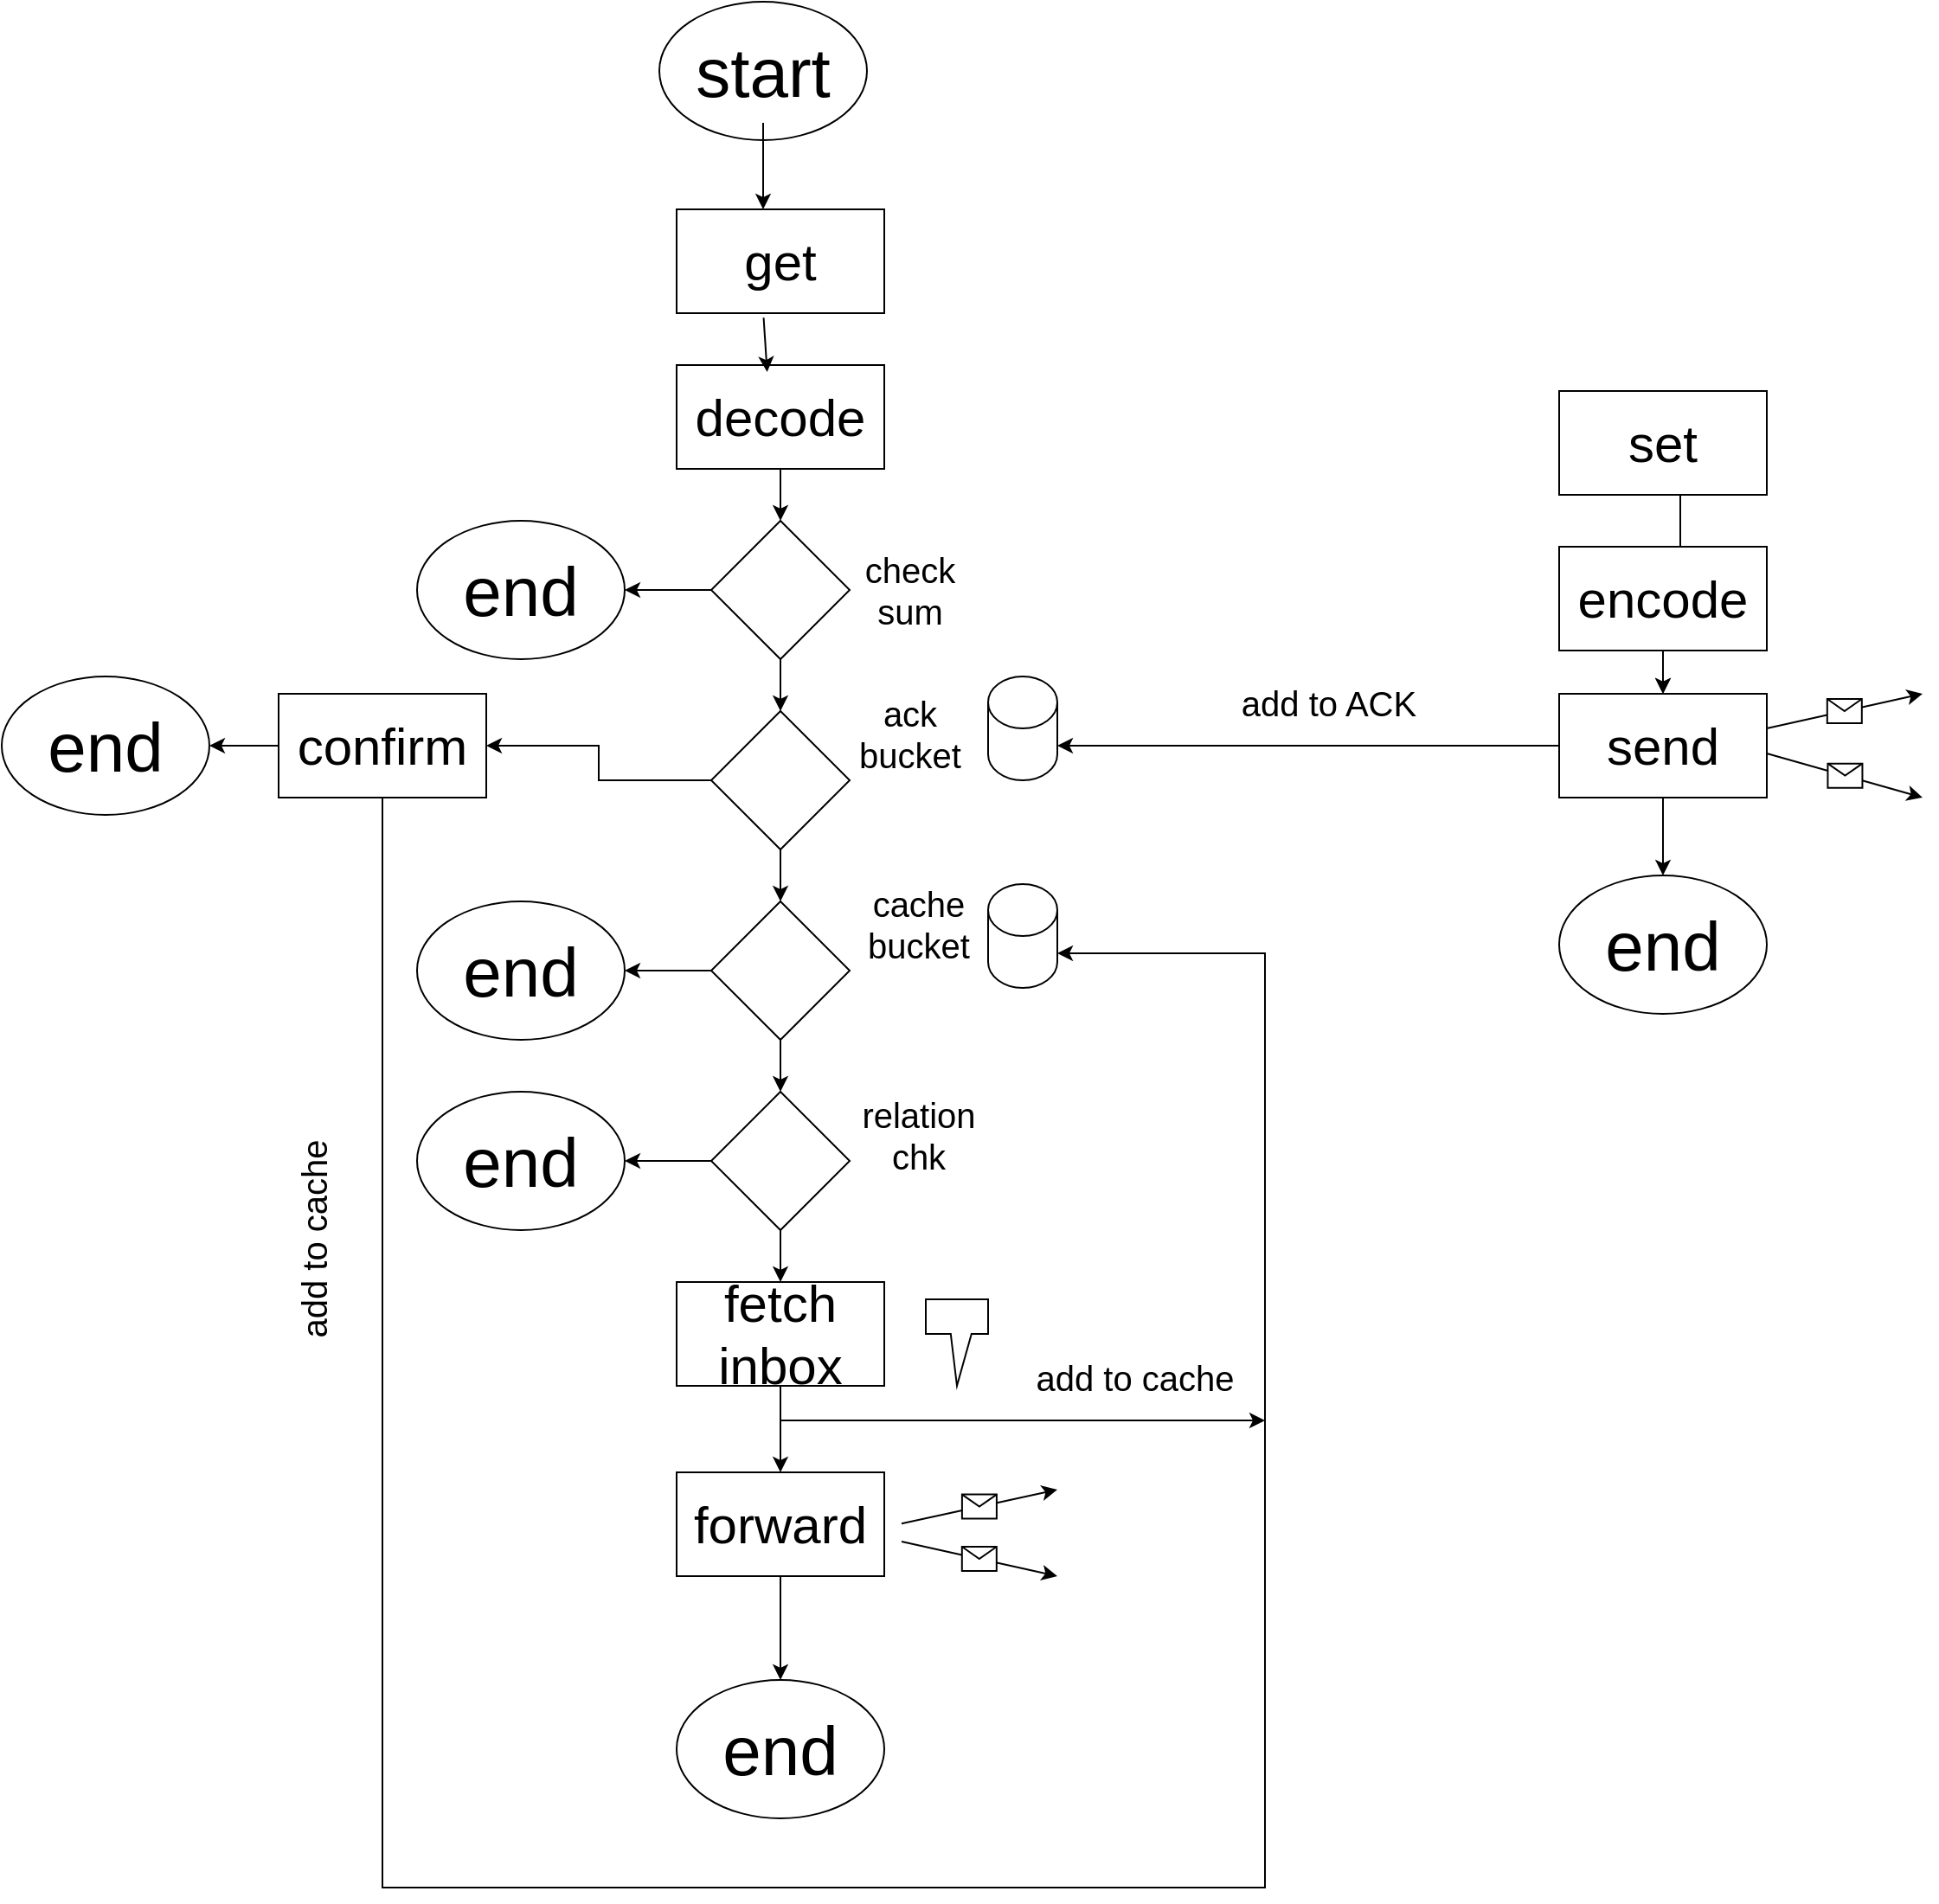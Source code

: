 <mxfile version="26.1.3">
  <diagram id="C5RBs43oDa-KdzZeNtuy" name="Page-1">
    <mxGraphModel dx="1827" dy="481" grid="1" gridSize="10" guides="1" tooltips="1" connect="1" arrows="1" fold="1" page="1" pageScale="1" pageWidth="827" pageHeight="1169" math="0" shadow="0">
      <root>
        <mxCell id="WIyWlLk6GJQsqaUBKTNV-0" />
        <mxCell id="WIyWlLk6GJQsqaUBKTNV-1" parent="WIyWlLk6GJQsqaUBKTNV-0" />
        <mxCell id="deosc8CdUkbicf_GpzMJ-0" value="&lt;font style=&quot;font-size: 40px;&quot;&gt;start&lt;/font&gt;" style="ellipse;whiteSpace=wrap;html=1;" vertex="1" parent="WIyWlLk6GJQsqaUBKTNV-1">
          <mxGeometry x="260" width="120" height="80" as="geometry" />
        </mxCell>
        <mxCell id="deosc8CdUkbicf_GpzMJ-1" value="&lt;font style=&quot;font-size: 30px;&quot;&gt;decode&lt;/font&gt;" style="rounded=0;whiteSpace=wrap;html=1;" vertex="1" parent="WIyWlLk6GJQsqaUBKTNV-1">
          <mxGeometry x="270" y="210" width="120" height="60" as="geometry" />
        </mxCell>
        <mxCell id="deosc8CdUkbicf_GpzMJ-2" value="&lt;font style=&quot;font-size: 30px;&quot;&gt;get&lt;/font&gt;" style="rounded=0;whiteSpace=wrap;html=1;" vertex="1" parent="WIyWlLk6GJQsqaUBKTNV-1">
          <mxGeometry x="270" y="120" width="120" height="60" as="geometry" />
        </mxCell>
        <mxCell id="deosc8CdUkbicf_GpzMJ-43" value="" style="edgeStyle=orthogonalEdgeStyle;rounded=0;orthogonalLoop=1;jettySize=auto;html=1;" edge="1" parent="WIyWlLk6GJQsqaUBKTNV-1" source="deosc8CdUkbicf_GpzMJ-3" target="deosc8CdUkbicf_GpzMJ-41">
          <mxGeometry relative="1" as="geometry" />
        </mxCell>
        <mxCell id="deosc8CdUkbicf_GpzMJ-3" value="" style="rhombus;whiteSpace=wrap;html=1;" vertex="1" parent="WIyWlLk6GJQsqaUBKTNV-1">
          <mxGeometry x="290" y="630" width="80" height="80" as="geometry" />
        </mxCell>
        <mxCell id="deosc8CdUkbicf_GpzMJ-42" value="" style="edgeStyle=orthogonalEdgeStyle;rounded=0;orthogonalLoop=1;jettySize=auto;html=1;" edge="1" parent="WIyWlLk6GJQsqaUBKTNV-1" source="deosc8CdUkbicf_GpzMJ-4" target="deosc8CdUkbicf_GpzMJ-40">
          <mxGeometry relative="1" as="geometry" />
        </mxCell>
        <mxCell id="deosc8CdUkbicf_GpzMJ-4" value="" style="rhombus;whiteSpace=wrap;html=1;" vertex="1" parent="WIyWlLk6GJQsqaUBKTNV-1">
          <mxGeometry x="290" y="520" width="80" height="80" as="geometry" />
        </mxCell>
        <mxCell id="deosc8CdUkbicf_GpzMJ-45" value="" style="edgeStyle=orthogonalEdgeStyle;rounded=0;orthogonalLoop=1;jettySize=auto;html=1;" edge="1" parent="WIyWlLk6GJQsqaUBKTNV-1" source="deosc8CdUkbicf_GpzMJ-5" target="deosc8CdUkbicf_GpzMJ-44">
          <mxGeometry relative="1" as="geometry" />
        </mxCell>
        <mxCell id="deosc8CdUkbicf_GpzMJ-5" value="" style="rhombus;whiteSpace=wrap;html=1;" vertex="1" parent="WIyWlLk6GJQsqaUBKTNV-1">
          <mxGeometry x="290" y="410" width="80" height="80" as="geometry" />
        </mxCell>
        <mxCell id="deosc8CdUkbicf_GpzMJ-38" style="edgeStyle=orthogonalEdgeStyle;rounded=0;orthogonalLoop=1;jettySize=auto;html=1;" edge="1" parent="WIyWlLk6GJQsqaUBKTNV-1" source="deosc8CdUkbicf_GpzMJ-6" target="deosc8CdUkbicf_GpzMJ-39">
          <mxGeometry relative="1" as="geometry">
            <mxPoint x="250" y="340" as="targetPoint" />
          </mxGeometry>
        </mxCell>
        <mxCell id="deosc8CdUkbicf_GpzMJ-6" value="" style="rhombus;whiteSpace=wrap;html=1;" vertex="1" parent="WIyWlLk6GJQsqaUBKTNV-1">
          <mxGeometry x="290" y="300" width="80" height="80" as="geometry" />
        </mxCell>
        <mxCell id="deosc8CdUkbicf_GpzMJ-8" value="&lt;font style=&quot;font-size: 30px;&quot;&gt;fetch inbox&lt;/font&gt;" style="rounded=0;whiteSpace=wrap;html=1;" vertex="1" parent="WIyWlLk6GJQsqaUBKTNV-1">
          <mxGeometry x="270" y="740" width="120" height="60" as="geometry" />
        </mxCell>
        <mxCell id="deosc8CdUkbicf_GpzMJ-9" value="&lt;font style=&quot;font-size: 30px;&quot;&gt;forward&lt;/font&gt;" style="rounded=0;whiteSpace=wrap;html=1;" vertex="1" parent="WIyWlLk6GJQsqaUBKTNV-1">
          <mxGeometry x="270" y="850" width="120" height="60" as="geometry" />
        </mxCell>
        <mxCell id="deosc8CdUkbicf_GpzMJ-14" value="&lt;font style=&quot;font-size: 40px;&quot;&gt;end&lt;/font&gt;" style="ellipse;whiteSpace=wrap;html=1;" vertex="1" parent="WIyWlLk6GJQsqaUBKTNV-1">
          <mxGeometry x="270" y="970" width="120" height="80" as="geometry" />
        </mxCell>
        <mxCell id="deosc8CdUkbicf_GpzMJ-18" value="" style="endArrow=classic;html=1;rounded=0;" edge="1" parent="WIyWlLk6GJQsqaUBKTNV-1">
          <mxGeometry width="50" height="50" relative="1" as="geometry">
            <mxPoint x="320" y="70" as="sourcePoint" />
            <mxPoint x="320" y="120" as="targetPoint" />
          </mxGeometry>
        </mxCell>
        <mxCell id="deosc8CdUkbicf_GpzMJ-19" value="" style="endArrow=classic;html=1;rounded=0;exitX=0.419;exitY=1.044;exitDx=0;exitDy=0;exitPerimeter=0;entryX=0.436;entryY=0.067;entryDx=0;entryDy=0;entryPerimeter=0;" edge="1" parent="WIyWlLk6GJQsqaUBKTNV-1" source="deosc8CdUkbicf_GpzMJ-2" target="deosc8CdUkbicf_GpzMJ-1">
          <mxGeometry width="50" height="50" relative="1" as="geometry">
            <mxPoint x="290" y="380" as="sourcePoint" />
            <mxPoint x="340" y="330" as="targetPoint" />
          </mxGeometry>
        </mxCell>
        <mxCell id="deosc8CdUkbicf_GpzMJ-20" value="" style="endArrow=classic;html=1;rounded=0;exitX=0.5;exitY=1;exitDx=0;exitDy=0;" edge="1" parent="WIyWlLk6GJQsqaUBKTNV-1" source="deosc8CdUkbicf_GpzMJ-1" target="deosc8CdUkbicf_GpzMJ-6">
          <mxGeometry width="50" height="50" relative="1" as="geometry">
            <mxPoint x="290" y="380" as="sourcePoint" />
            <mxPoint x="330" y="300" as="targetPoint" />
          </mxGeometry>
        </mxCell>
        <mxCell id="deosc8CdUkbicf_GpzMJ-21" value="" style="endArrow=classic;html=1;rounded=0;exitX=0.5;exitY=1;exitDx=0;exitDy=0;" edge="1" parent="WIyWlLk6GJQsqaUBKTNV-1" source="deosc8CdUkbicf_GpzMJ-6" target="deosc8CdUkbicf_GpzMJ-5">
          <mxGeometry width="50" height="50" relative="1" as="geometry">
            <mxPoint x="290" y="380" as="sourcePoint" />
            <mxPoint x="340" y="330" as="targetPoint" />
          </mxGeometry>
        </mxCell>
        <mxCell id="deosc8CdUkbicf_GpzMJ-22" value="" style="endArrow=classic;html=1;rounded=0;entryX=0.5;entryY=0;entryDx=0;entryDy=0;" edge="1" parent="WIyWlLk6GJQsqaUBKTNV-1" source="deosc8CdUkbicf_GpzMJ-5" target="deosc8CdUkbicf_GpzMJ-4">
          <mxGeometry width="50" height="50" relative="1" as="geometry">
            <mxPoint x="290" y="570" as="sourcePoint" />
            <mxPoint x="340" y="520" as="targetPoint" />
          </mxGeometry>
        </mxCell>
        <mxCell id="deosc8CdUkbicf_GpzMJ-23" value="" style="endArrow=classic;html=1;rounded=0;" edge="1" parent="WIyWlLk6GJQsqaUBKTNV-1" source="deosc8CdUkbicf_GpzMJ-4" target="deosc8CdUkbicf_GpzMJ-3">
          <mxGeometry width="50" height="50" relative="1" as="geometry">
            <mxPoint x="290" y="740" as="sourcePoint" />
            <mxPoint x="340" y="690" as="targetPoint" />
          </mxGeometry>
        </mxCell>
        <mxCell id="deosc8CdUkbicf_GpzMJ-24" value="" style="endArrow=classic;html=1;rounded=0;" edge="1" parent="WIyWlLk6GJQsqaUBKTNV-1" source="deosc8CdUkbicf_GpzMJ-3" target="deosc8CdUkbicf_GpzMJ-8">
          <mxGeometry width="50" height="50" relative="1" as="geometry">
            <mxPoint x="290" y="890" as="sourcePoint" />
            <mxPoint x="340" y="840" as="targetPoint" />
          </mxGeometry>
        </mxCell>
        <mxCell id="deosc8CdUkbicf_GpzMJ-25" value="" style="endArrow=classic;html=1;rounded=0;exitX=0.5;exitY=1;exitDx=0;exitDy=0;" edge="1" parent="WIyWlLk6GJQsqaUBKTNV-1" source="deosc8CdUkbicf_GpzMJ-8" target="deosc8CdUkbicf_GpzMJ-9">
          <mxGeometry width="50" height="50" relative="1" as="geometry">
            <mxPoint x="290" y="1020" as="sourcePoint" />
            <mxPoint x="340" y="970" as="targetPoint" />
          </mxGeometry>
        </mxCell>
        <mxCell id="deosc8CdUkbicf_GpzMJ-26" value="" style="endArrow=classic;html=1;rounded=0;" edge="1" parent="WIyWlLk6GJQsqaUBKTNV-1" source="deosc8CdUkbicf_GpzMJ-9" target="deosc8CdUkbicf_GpzMJ-14">
          <mxGeometry width="50" height="50" relative="1" as="geometry">
            <mxPoint x="290" y="1020" as="sourcePoint" />
            <mxPoint x="340" y="970" as="targetPoint" />
          </mxGeometry>
        </mxCell>
        <mxCell id="deosc8CdUkbicf_GpzMJ-27" value="&lt;font style=&quot;font-size: 20px;&quot;&gt;check sum&lt;/font&gt;" style="text;html=1;align=center;verticalAlign=middle;whiteSpace=wrap;rounded=0;" vertex="1" parent="WIyWlLk6GJQsqaUBKTNV-1">
          <mxGeometry x="370" y="325" width="70" height="30" as="geometry" />
        </mxCell>
        <mxCell id="deosc8CdUkbicf_GpzMJ-28" value="&lt;font style=&quot;font-size: 20px;&quot;&gt;ack bucket&lt;/font&gt;&lt;div&gt;&lt;font style=&quot;font-size: 20px;&quot;&gt;&lt;br&gt;&lt;/font&gt;&lt;/div&gt;" style="text;html=1;align=center;verticalAlign=middle;whiteSpace=wrap;rounded=0;" vertex="1" parent="WIyWlLk6GJQsqaUBKTNV-1">
          <mxGeometry x="375" y="420" width="60" height="30" as="geometry" />
        </mxCell>
        <mxCell id="deosc8CdUkbicf_GpzMJ-29" value="" style="shape=cylinder3;whiteSpace=wrap;html=1;boundedLbl=1;backgroundOutline=1;size=15;" vertex="1" parent="WIyWlLk6GJQsqaUBKTNV-1">
          <mxGeometry x="450" y="510" width="40" height="60" as="geometry" />
        </mxCell>
        <mxCell id="deosc8CdUkbicf_GpzMJ-30" value="" style="shape=cylinder3;whiteSpace=wrap;html=1;boundedLbl=1;backgroundOutline=1;size=15;" vertex="1" parent="WIyWlLk6GJQsqaUBKTNV-1">
          <mxGeometry x="450" y="390" width="40" height="60" as="geometry" />
        </mxCell>
        <mxCell id="deosc8CdUkbicf_GpzMJ-31" value="&lt;font style=&quot;font-size: 20px;&quot;&gt;cache bucket&lt;/font&gt;&lt;div&gt;&lt;font style=&quot;font-size: 20px;&quot;&gt;&lt;br&gt;&lt;/font&gt;&lt;/div&gt;" style="text;html=1;align=center;verticalAlign=middle;whiteSpace=wrap;rounded=0;" vertex="1" parent="WIyWlLk6GJQsqaUBKTNV-1">
          <mxGeometry x="380" y="530" width="60" height="30" as="geometry" />
        </mxCell>
        <mxCell id="deosc8CdUkbicf_GpzMJ-32" value="&lt;font style=&quot;font-size: 20px;&quot;&gt;relation chk&lt;/font&gt;" style="text;html=1;align=center;verticalAlign=middle;whiteSpace=wrap;rounded=0;" vertex="1" parent="WIyWlLk6GJQsqaUBKTNV-1">
          <mxGeometry x="380" y="640" width="60" height="30" as="geometry" />
        </mxCell>
        <mxCell id="deosc8CdUkbicf_GpzMJ-33" value="" style="endArrow=classic;html=1;rounded=0;" edge="1" parent="WIyWlLk6GJQsqaUBKTNV-1">
          <mxGeometry relative="1" as="geometry">
            <mxPoint x="400" y="879.58" as="sourcePoint" />
            <mxPoint x="490" y="860" as="targetPoint" />
            <Array as="points" />
          </mxGeometry>
        </mxCell>
        <mxCell id="deosc8CdUkbicf_GpzMJ-34" value="" style="shape=message;html=1;outlineConnect=0;" vertex="1" parent="deosc8CdUkbicf_GpzMJ-33">
          <mxGeometry width="20" height="14" relative="1" as="geometry">
            <mxPoint x="-10" y="-7" as="offset" />
          </mxGeometry>
        </mxCell>
        <mxCell id="deosc8CdUkbicf_GpzMJ-35" value="" style="endArrow=classic;html=1;rounded=0;" edge="1" parent="WIyWlLk6GJQsqaUBKTNV-1">
          <mxGeometry relative="1" as="geometry">
            <mxPoint x="400" y="890" as="sourcePoint" />
            <mxPoint x="490" y="910" as="targetPoint" />
          </mxGeometry>
        </mxCell>
        <mxCell id="deosc8CdUkbicf_GpzMJ-36" value="" style="shape=message;html=1;outlineConnect=0;" vertex="1" parent="deosc8CdUkbicf_GpzMJ-35">
          <mxGeometry width="20" height="14" relative="1" as="geometry">
            <mxPoint x="-10" y="-7" as="offset" />
          </mxGeometry>
        </mxCell>
        <mxCell id="deosc8CdUkbicf_GpzMJ-37" value="" style="shape=callout;whiteSpace=wrap;html=1;perimeter=calloutPerimeter;size=30;position=0.4;base=12;" vertex="1" parent="WIyWlLk6GJQsqaUBKTNV-1">
          <mxGeometry x="414" y="750" width="36" height="50" as="geometry" />
        </mxCell>
        <mxCell id="deosc8CdUkbicf_GpzMJ-39" value="&lt;font style=&quot;font-size: 40px;&quot;&gt;end&lt;/font&gt;" style="ellipse;whiteSpace=wrap;html=1;" vertex="1" parent="WIyWlLk6GJQsqaUBKTNV-1">
          <mxGeometry x="120" y="300" width="120" height="80" as="geometry" />
        </mxCell>
        <mxCell id="deosc8CdUkbicf_GpzMJ-40" value="&lt;font style=&quot;font-size: 40px;&quot;&gt;end&lt;/font&gt;" style="ellipse;whiteSpace=wrap;html=1;" vertex="1" parent="WIyWlLk6GJQsqaUBKTNV-1">
          <mxGeometry x="120" y="520" width="120" height="80" as="geometry" />
        </mxCell>
        <mxCell id="deosc8CdUkbicf_GpzMJ-41" value="&lt;font style=&quot;font-size: 40px;&quot;&gt;end&lt;/font&gt;" style="ellipse;whiteSpace=wrap;html=1;" vertex="1" parent="WIyWlLk6GJQsqaUBKTNV-1">
          <mxGeometry x="120" y="630" width="120" height="80" as="geometry" />
        </mxCell>
        <mxCell id="deosc8CdUkbicf_GpzMJ-47" value="" style="edgeStyle=orthogonalEdgeStyle;rounded=0;orthogonalLoop=1;jettySize=auto;html=1;" edge="1" parent="WIyWlLk6GJQsqaUBKTNV-1" source="deosc8CdUkbicf_GpzMJ-44" target="deosc8CdUkbicf_GpzMJ-46">
          <mxGeometry relative="1" as="geometry" />
        </mxCell>
        <mxCell id="deosc8CdUkbicf_GpzMJ-48" style="edgeStyle=orthogonalEdgeStyle;rounded=0;orthogonalLoop=1;jettySize=auto;html=1;" edge="1" parent="WIyWlLk6GJQsqaUBKTNV-1" source="deosc8CdUkbicf_GpzMJ-44" target="deosc8CdUkbicf_GpzMJ-29">
          <mxGeometry relative="1" as="geometry">
            <mxPoint x="509.98" y="550" as="targetPoint" />
            <mxPoint x="140.004" y="490" as="sourcePoint" />
            <Array as="points">
              <mxPoint x="100" y="1090" />
              <mxPoint x="610" y="1090" />
              <mxPoint x="610" y="550" />
            </Array>
          </mxGeometry>
        </mxCell>
        <mxCell id="deosc8CdUkbicf_GpzMJ-44" value="&lt;font style=&quot;font-size: 30px;&quot;&gt;confirm&lt;/font&gt;" style="whiteSpace=wrap;html=1;" vertex="1" parent="WIyWlLk6GJQsqaUBKTNV-1">
          <mxGeometry x="40" y="400" width="120" height="60" as="geometry" />
        </mxCell>
        <mxCell id="deosc8CdUkbicf_GpzMJ-46" value="&lt;font style=&quot;font-size: 40px;&quot;&gt;end&lt;/font&gt;" style="ellipse;whiteSpace=wrap;html=1;" vertex="1" parent="WIyWlLk6GJQsqaUBKTNV-1">
          <mxGeometry x="-120" y="390" width="120" height="80" as="geometry" />
        </mxCell>
        <mxCell id="deosc8CdUkbicf_GpzMJ-53" value="" style="endArrow=classic;html=1;rounded=0;" edge="1" parent="WIyWlLk6GJQsqaUBKTNV-1">
          <mxGeometry width="50" height="50" relative="1" as="geometry">
            <mxPoint x="330" y="820" as="sourcePoint" />
            <mxPoint x="610" y="820" as="targetPoint" />
          </mxGeometry>
        </mxCell>
        <mxCell id="deosc8CdUkbicf_GpzMJ-54" value="&lt;font style=&quot;font-size: 20px;&quot;&gt;add to cache&lt;/font&gt;" style="text;html=1;align=center;verticalAlign=middle;whiteSpace=wrap;rounded=0;rotation=270;" vertex="1" parent="WIyWlLk6GJQsqaUBKTNV-1">
          <mxGeometry x="-120" y="700" width="360" height="30" as="geometry" />
        </mxCell>
        <mxCell id="deosc8CdUkbicf_GpzMJ-55" value="&lt;font style=&quot;font-size: 20px;&quot;&gt;add to cache&lt;/font&gt;" style="text;html=1;align=center;verticalAlign=middle;whiteSpace=wrap;rounded=0;rotation=0;" vertex="1" parent="WIyWlLk6GJQsqaUBKTNV-1">
          <mxGeometry x="355.0" y="780" width="360" height="30" as="geometry" />
        </mxCell>
        <mxCell id="deosc8CdUkbicf_GpzMJ-63" value="" style="edgeStyle=orthogonalEdgeStyle;rounded=0;orthogonalLoop=1;jettySize=auto;html=1;" edge="1" parent="WIyWlLk6GJQsqaUBKTNV-1" source="deosc8CdUkbicf_GpzMJ-56" target="deosc8CdUkbicf_GpzMJ-58">
          <mxGeometry relative="1" as="geometry">
            <Array as="points">
              <mxPoint x="850" y="343" />
              <mxPoint x="840" y="343" />
            </Array>
          </mxGeometry>
        </mxCell>
        <mxCell id="deosc8CdUkbicf_GpzMJ-56" value="&lt;div&gt;&lt;font style=&quot;font-size: 30px;&quot;&gt;set&lt;/font&gt;&lt;/div&gt;" style="rounded=0;whiteSpace=wrap;html=1;" vertex="1" parent="WIyWlLk6GJQsqaUBKTNV-1">
          <mxGeometry x="780" y="225" width="120" height="60" as="geometry" />
        </mxCell>
        <mxCell id="deosc8CdUkbicf_GpzMJ-62" value="" style="edgeStyle=orthogonalEdgeStyle;rounded=0;orthogonalLoop=1;jettySize=auto;html=1;" edge="1" parent="WIyWlLk6GJQsqaUBKTNV-1" source="deosc8CdUkbicf_GpzMJ-57" target="deosc8CdUkbicf_GpzMJ-58">
          <mxGeometry relative="1" as="geometry" />
        </mxCell>
        <mxCell id="deosc8CdUkbicf_GpzMJ-57" value="&lt;font style=&quot;font-size: 30px;&quot;&gt;encode&lt;/font&gt;" style="rounded=0;whiteSpace=wrap;html=1;" vertex="1" parent="WIyWlLk6GJQsqaUBKTNV-1">
          <mxGeometry x="780" y="315" width="120" height="60" as="geometry" />
        </mxCell>
        <mxCell id="deosc8CdUkbicf_GpzMJ-61" value="" style="edgeStyle=orthogonalEdgeStyle;rounded=0;orthogonalLoop=1;jettySize=auto;html=1;" edge="1" parent="WIyWlLk6GJQsqaUBKTNV-1" source="deosc8CdUkbicf_GpzMJ-58" target="deosc8CdUkbicf_GpzMJ-60">
          <mxGeometry relative="1" as="geometry" />
        </mxCell>
        <mxCell id="deosc8CdUkbicf_GpzMJ-58" value="&lt;font style=&quot;font-size: 30px;&quot;&gt;send&lt;/font&gt;" style="rounded=0;whiteSpace=wrap;html=1;" vertex="1" parent="WIyWlLk6GJQsqaUBKTNV-1">
          <mxGeometry x="780" y="400" width="120" height="60" as="geometry" />
        </mxCell>
        <mxCell id="deosc8CdUkbicf_GpzMJ-60" value="&lt;font style=&quot;font-size: 40px;&quot;&gt;end&lt;/font&gt;" style="ellipse;whiteSpace=wrap;html=1;" vertex="1" parent="WIyWlLk6GJQsqaUBKTNV-1">
          <mxGeometry x="780" y="505" width="120" height="80" as="geometry" />
        </mxCell>
        <mxCell id="deosc8CdUkbicf_GpzMJ-64" value="" style="endArrow=classic;html=1;rounded=0;" edge="1" parent="WIyWlLk6GJQsqaUBKTNV-1" source="deosc8CdUkbicf_GpzMJ-58">
          <mxGeometry width="50" height="50" relative="1" as="geometry">
            <mxPoint x="570" y="390" as="sourcePoint" />
            <mxPoint x="490" y="430" as="targetPoint" />
            <Array as="points" />
          </mxGeometry>
        </mxCell>
        <mxCell id="deosc8CdUkbicf_GpzMJ-65" value="&lt;font style=&quot;font-size: 20px;&quot;&gt;add to ACK&lt;/font&gt;" style="text;html=1;align=center;verticalAlign=middle;whiteSpace=wrap;rounded=0;rotation=0;" vertex="1" parent="WIyWlLk6GJQsqaUBKTNV-1">
          <mxGeometry x="467" y="390" width="360" height="30" as="geometry" />
        </mxCell>
        <mxCell id="deosc8CdUkbicf_GpzMJ-66" value="" style="endArrow=classic;html=1;rounded=0;" edge="1" parent="WIyWlLk6GJQsqaUBKTNV-1">
          <mxGeometry relative="1" as="geometry">
            <mxPoint x="900" y="434.52" as="sourcePoint" />
            <mxPoint x="990" y="460" as="targetPoint" />
          </mxGeometry>
        </mxCell>
        <mxCell id="deosc8CdUkbicf_GpzMJ-67" value="" style="shape=message;html=1;outlineConnect=0;" vertex="1" parent="deosc8CdUkbicf_GpzMJ-66">
          <mxGeometry width="20" height="14" relative="1" as="geometry">
            <mxPoint x="-10" y="-7" as="offset" />
          </mxGeometry>
        </mxCell>
        <mxCell id="deosc8CdUkbicf_GpzMJ-68" value="" style="endArrow=classic;html=1;rounded=0;" edge="1" parent="WIyWlLk6GJQsqaUBKTNV-1">
          <mxGeometry relative="1" as="geometry">
            <mxPoint x="900" y="420" as="sourcePoint" />
            <mxPoint x="990" y="400" as="targetPoint" />
          </mxGeometry>
        </mxCell>
        <mxCell id="deosc8CdUkbicf_GpzMJ-69" value="" style="shape=message;html=1;outlineConnect=0;" vertex="1" parent="deosc8CdUkbicf_GpzMJ-68">
          <mxGeometry width="20" height="14" relative="1" as="geometry">
            <mxPoint x="-10" y="-7" as="offset" />
          </mxGeometry>
        </mxCell>
      </root>
    </mxGraphModel>
  </diagram>
</mxfile>
